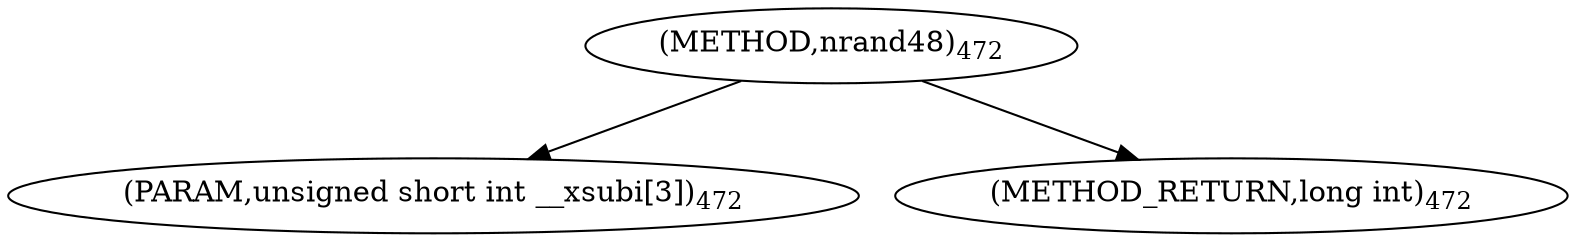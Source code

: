 digraph "nrand48" {  
"45452" [label = <(METHOD,nrand48)<SUB>472</SUB>> ]
"45453" [label = <(PARAM,unsigned short int __xsubi[3])<SUB>472</SUB>> ]
"45454" [label = <(METHOD_RETURN,long int)<SUB>472</SUB>> ]
  "45452" -> "45453" 
  "45452" -> "45454" 
}
